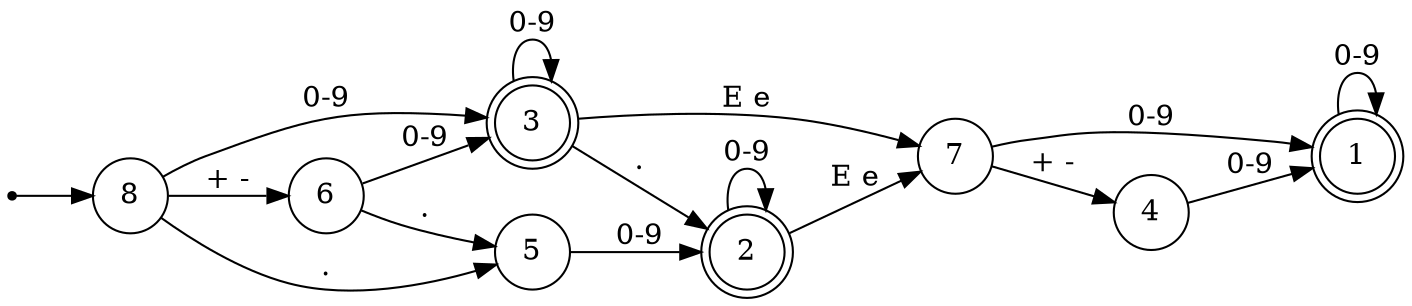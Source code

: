 digraph {
	rankdir=LR;
	node [shape = point]; _;
	node [shape = doublecircle]; 1 2 3 ;
	node [shape = circle];
	_ -> 8;
	1 -> 1 [label = "0-9"];
	2 -> 2 [label = "0-9"];
	2 -> 7 [label = "E e"];
	3 -> 2 [label = "."];
	3 -> 3 [label = "0-9"];
	3 -> 7 [label = "E e"];
	4 -> 1 [label = "0-9"];
	5 -> 2 [label = "0-9"];
	6 -> 3 [label = "0-9"];
	6 -> 5 [label = "."];
	7 -> 1 [label = "0-9"];
	7 -> 4 [label = "+ -"];
	8 -> 3 [label = "0-9"];
	8 -> 5 [label = "."];
	8 -> 6 [label = "+ -"];
}
